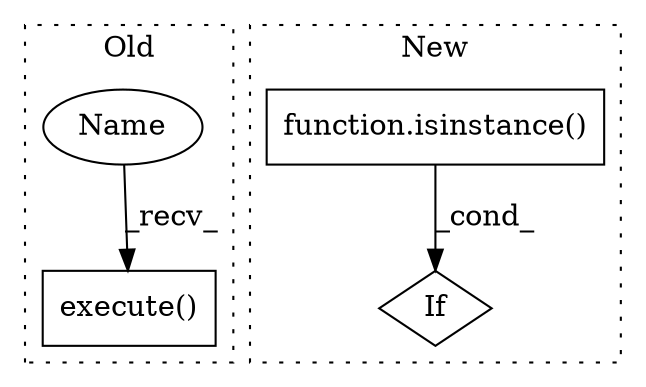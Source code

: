 digraph G {
subgraph cluster0 {
1 [label="execute()" a="75" s="1200" l="14" shape="box"];
4 [label="Name" a="87" s="1200" l="4" shape="ellipse"];
label = "Old";
style="dotted";
}
subgraph cluster1 {
2 [label="function.isinstance()" a="75" s="1326,1347" l="11,1" shape="box"];
3 [label="If" a="96" s="1319" l="3" shape="diamond"];
label = "New";
style="dotted";
}
2 -> 3 [label="_cond_"];
4 -> 1 [label="_recv_"];
}